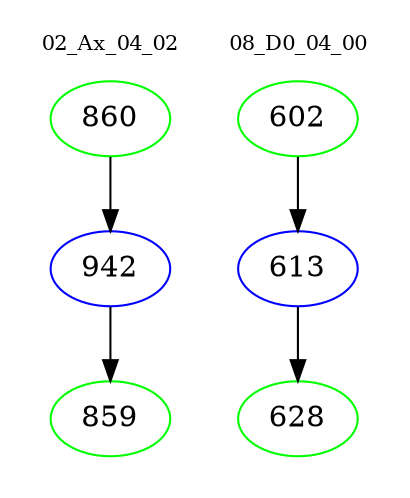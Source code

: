 digraph{
subgraph cluster_0 {
color = white
label = "02_Ax_04_02";
fontsize=10;
T0_860 [label="860", color="green"]
T0_860 -> T0_942 [color="black"]
T0_942 [label="942", color="blue"]
T0_942 -> T0_859 [color="black"]
T0_859 [label="859", color="green"]
}
subgraph cluster_1 {
color = white
label = "08_D0_04_00";
fontsize=10;
T1_602 [label="602", color="green"]
T1_602 -> T1_613 [color="black"]
T1_613 [label="613", color="blue"]
T1_613 -> T1_628 [color="black"]
T1_628 [label="628", color="green"]
}
}
